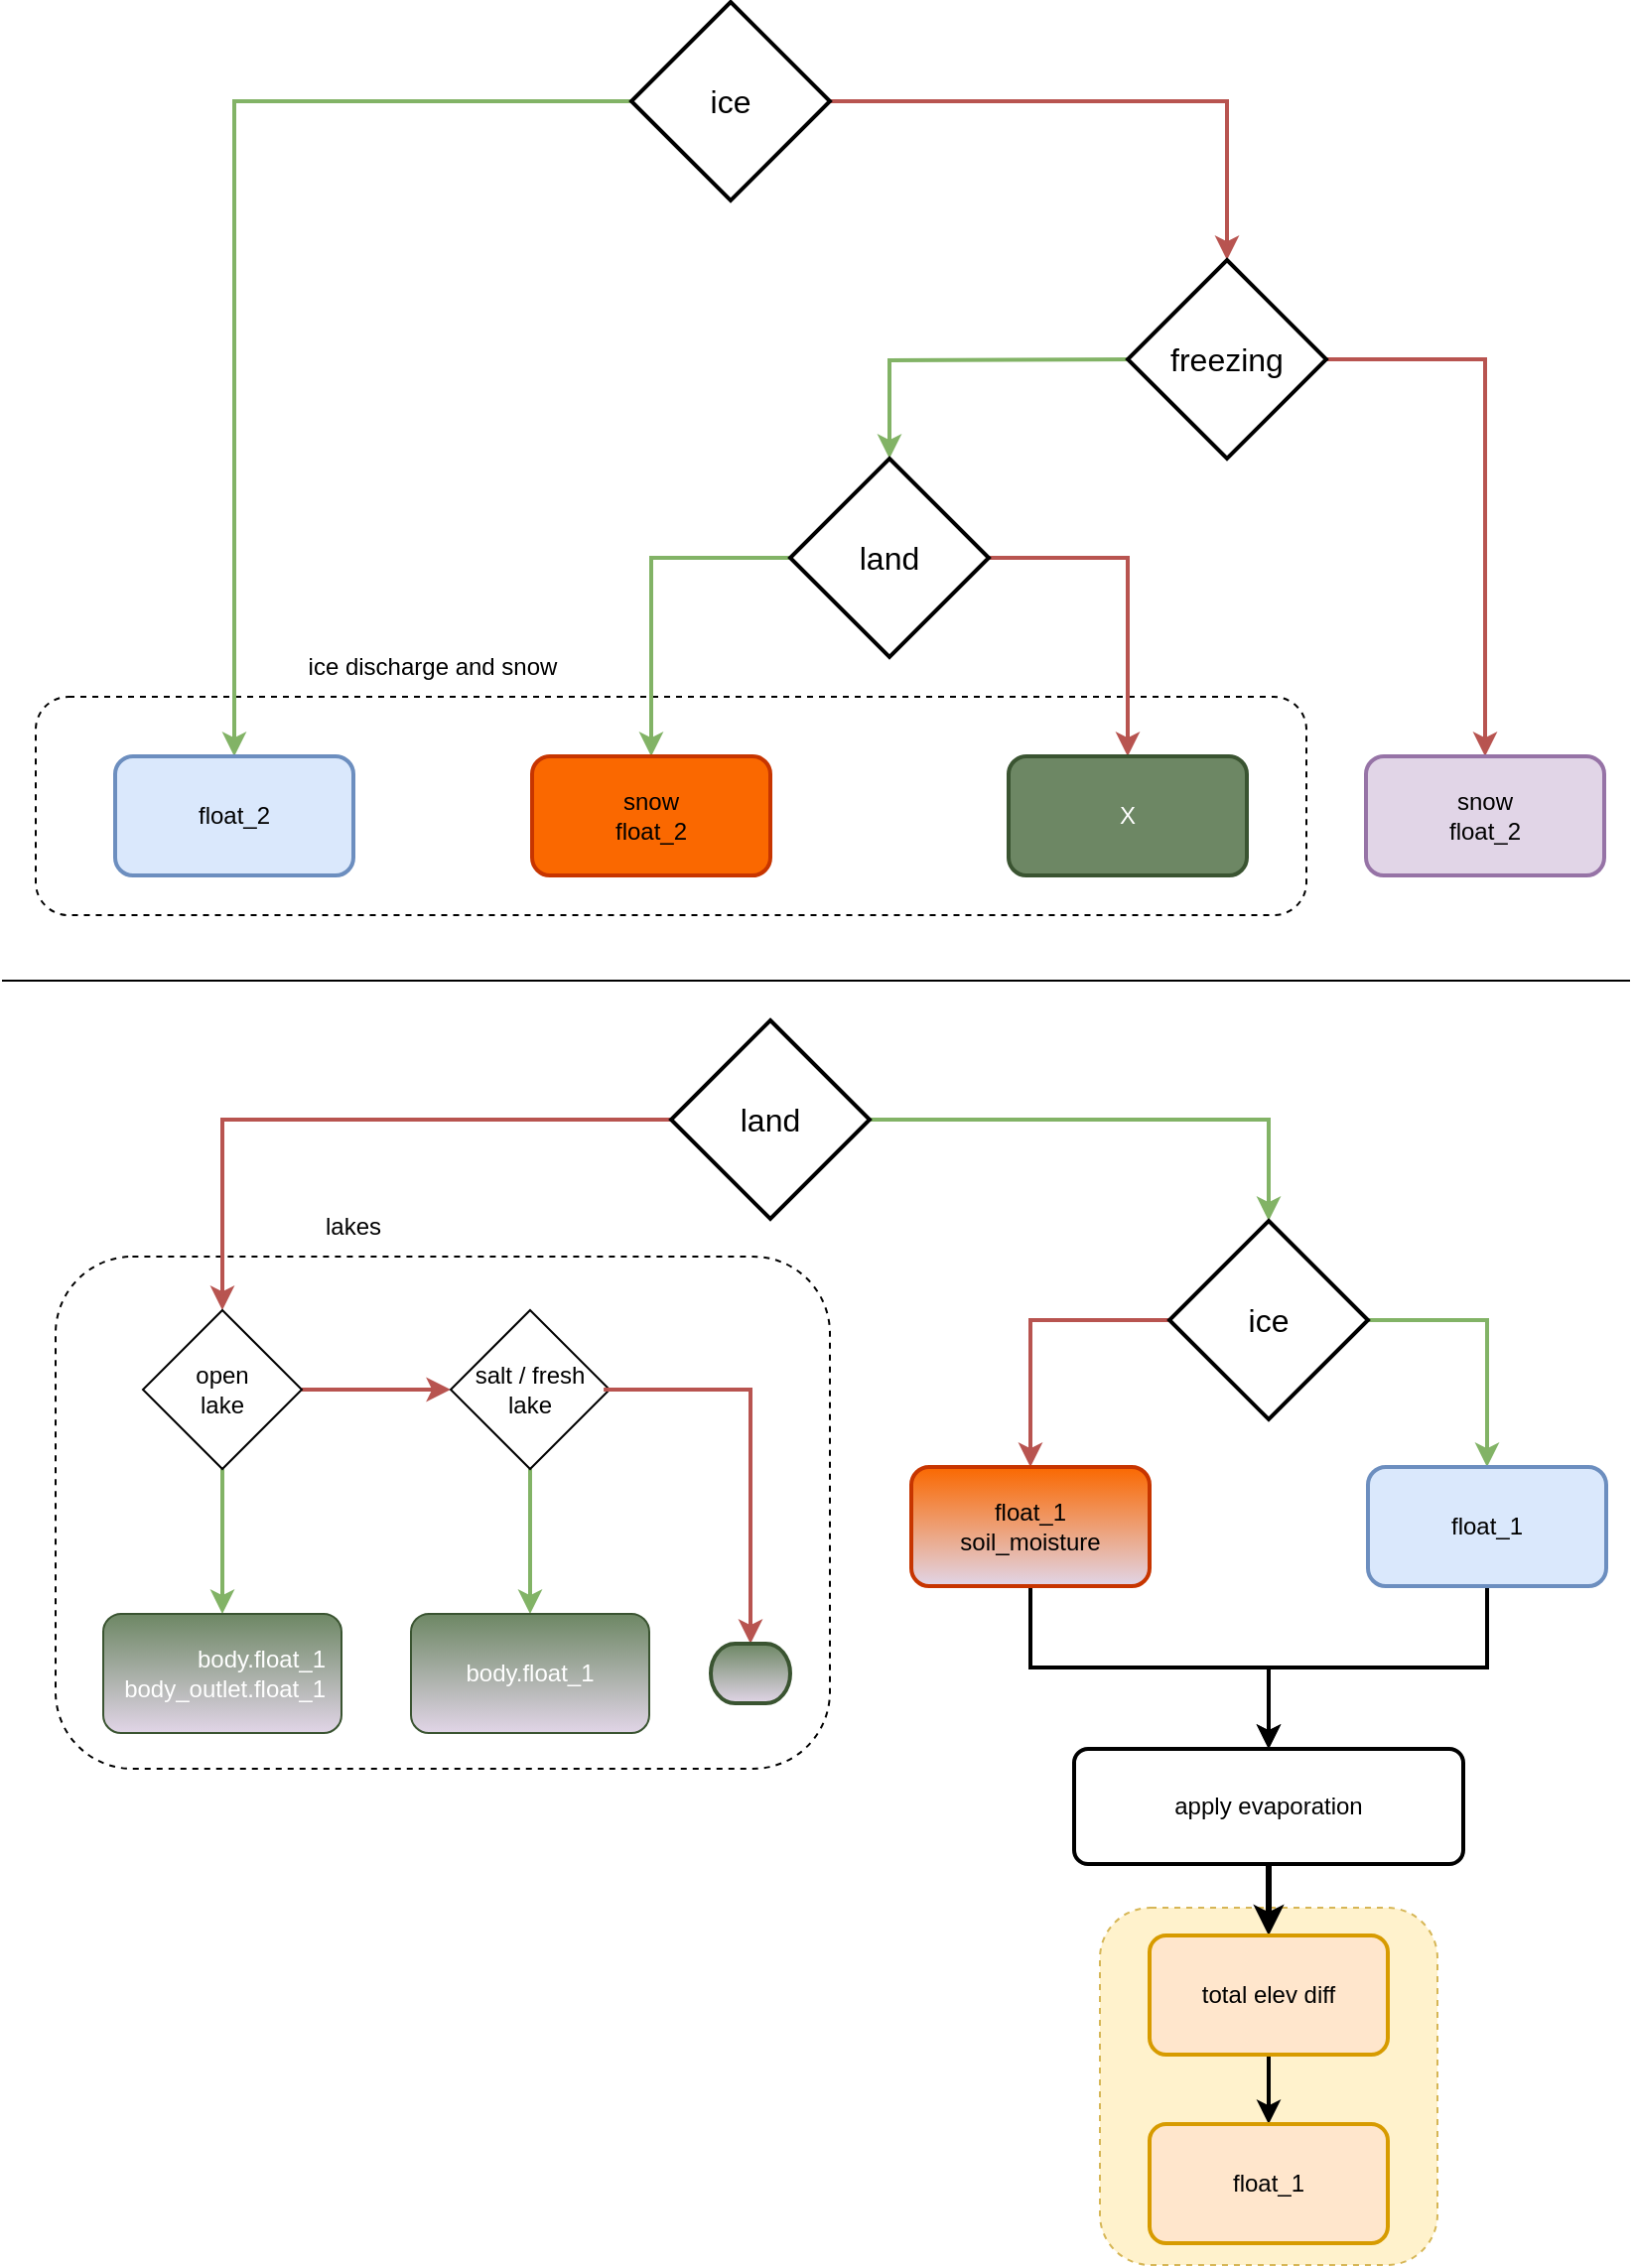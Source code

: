 <mxfile version="24.4.13" type="device">
  <diagram name="Page-1" id="IPIpmYKyVzIDAhs6suU4">
    <mxGraphModel dx="932" dy="1280" grid="1" gridSize="10" guides="1" tooltips="1" connect="1" arrows="1" fold="1" page="1" pageScale="1" pageWidth="827" pageHeight="1169" math="0" shadow="0">
      <root>
        <mxCell id="0" />
        <mxCell id="1" parent="0" />
        <mxCell id="JlKFFNj5FTMACTj_I9c_-14" value="" style="rounded=1;whiteSpace=wrap;html=1;dashed=1;fillColor=#fff2cc;strokeColor=#d6b656;" vertex="1" parent="1">
          <mxGeometry x="556" y="980" width="170" height="180" as="geometry" />
        </mxCell>
        <mxCell id="JlKFFNj5FTMACTj_I9c_-12" value="" style="rounded=1;whiteSpace=wrap;html=1;fillColor=none;dashed=1;" vertex="1" parent="1">
          <mxGeometry x="30" y="652" width="390" height="258" as="geometry" />
        </mxCell>
        <mxCell id="3NMlw_gwiCcfjS7h7Ogy-22" value="" style="rounded=1;whiteSpace=wrap;html=1;dashed=1;fillColor=none;" parent="1" vertex="1">
          <mxGeometry x="20" y="370" width="640" height="110" as="geometry" />
        </mxCell>
        <mxCell id="3NMlw_gwiCcfjS7h7Ogy-3" value="" style="edgeStyle=orthogonalEdgeStyle;rounded=0;orthogonalLoop=1;jettySize=auto;html=1;fillColor=#d5e8d4;strokeColor=#82b366;strokeWidth=2;" parent="1" source="3NMlw_gwiCcfjS7h7Ogy-1" target="3NMlw_gwiCcfjS7h7Ogy-2" edge="1">
          <mxGeometry relative="1" as="geometry" />
        </mxCell>
        <mxCell id="3NMlw_gwiCcfjS7h7Ogy-5" value="" style="edgeStyle=orthogonalEdgeStyle;rounded=0;orthogonalLoop=1;jettySize=auto;html=1;entryX=0.5;entryY=0;entryDx=0;entryDy=0;entryPerimeter=0;fillColor=#f8cecc;strokeColor=#b85450;strokeWidth=2;" parent="1" source="3NMlw_gwiCcfjS7h7Ogy-1" target="3NMlw_gwiCcfjS7h7Ogy-4" edge="1">
          <mxGeometry relative="1" as="geometry" />
        </mxCell>
        <mxCell id="3NMlw_gwiCcfjS7h7Ogy-1" value="&lt;font style=&quot;font-size: 16px;&quot;&gt;ice&lt;/font&gt;" style="strokeWidth=2;html=1;shape=mxgraph.flowchart.decision;whiteSpace=wrap;" parent="1" vertex="1">
          <mxGeometry x="320" y="20" width="100" height="100" as="geometry" />
        </mxCell>
        <mxCell id="3NMlw_gwiCcfjS7h7Ogy-2" value="float_2" style="whiteSpace=wrap;html=1;strokeWidth=2;strokeColor=#6c8ebf;rounded=1;fillColor=#dae8fc;" parent="1" vertex="1">
          <mxGeometry x="60" y="400" width="120" height="60" as="geometry" />
        </mxCell>
        <mxCell id="3NMlw_gwiCcfjS7h7Ogy-9" value="" style="edgeStyle=orthogonalEdgeStyle;rounded=0;orthogonalLoop=1;jettySize=auto;html=1;entryX=0.5;entryY=0;entryDx=0;entryDy=0;entryPerimeter=0;fillColor=#d5e8d4;strokeColor=#82b366;exitX=0;exitY=0.5;exitDx=0;exitDy=0;exitPerimeter=0;strokeWidth=2;" parent="1" target="3NMlw_gwiCcfjS7h7Ogy-8" edge="1">
          <mxGeometry relative="1" as="geometry">
            <mxPoint x="580" y="200" as="sourcePoint" />
          </mxGeometry>
        </mxCell>
        <mxCell id="3NMlw_gwiCcfjS7h7Ogy-11" value="" style="edgeStyle=orthogonalEdgeStyle;rounded=0;orthogonalLoop=1;jettySize=auto;html=1;exitX=1;exitY=0.5;exitDx=0;exitDy=0;exitPerimeter=0;fillColor=#f8cecc;strokeColor=#b85450;strokeWidth=2;" parent="1" source="3NMlw_gwiCcfjS7h7Ogy-4" target="3NMlw_gwiCcfjS7h7Ogy-10" edge="1">
          <mxGeometry relative="1" as="geometry" />
        </mxCell>
        <mxCell id="3NMlw_gwiCcfjS7h7Ogy-4" value="&lt;font style=&quot;font-size: 16px;&quot;&gt;freezing&lt;/font&gt;" style="strokeWidth=2;html=1;shape=mxgraph.flowchart.decision;whiteSpace=wrap;" parent="1" vertex="1">
          <mxGeometry x="570" y="150" width="100" height="100" as="geometry" />
        </mxCell>
        <mxCell id="3NMlw_gwiCcfjS7h7Ogy-13" value="" style="edgeStyle=orthogonalEdgeStyle;rounded=0;orthogonalLoop=1;jettySize=auto;html=1;fillColor=#d5e8d4;strokeColor=#82b366;strokeWidth=2;" parent="1" source="3NMlw_gwiCcfjS7h7Ogy-8" target="3NMlw_gwiCcfjS7h7Ogy-12" edge="1">
          <mxGeometry relative="1" as="geometry" />
        </mxCell>
        <mxCell id="3NMlw_gwiCcfjS7h7Ogy-17" value="" style="edgeStyle=orthogonalEdgeStyle;rounded=0;orthogonalLoop=1;jettySize=auto;html=1;fillColor=#f8cecc;strokeColor=#b85450;strokeWidth=2;" parent="1" source="3NMlw_gwiCcfjS7h7Ogy-8" target="3NMlw_gwiCcfjS7h7Ogy-16" edge="1">
          <mxGeometry relative="1" as="geometry" />
        </mxCell>
        <mxCell id="3NMlw_gwiCcfjS7h7Ogy-8" value="&lt;font style=&quot;font-size: 16px;&quot;&gt;land&lt;/font&gt;" style="strokeWidth=2;html=1;shape=mxgraph.flowchart.decision;whiteSpace=wrap;" parent="1" vertex="1">
          <mxGeometry x="400" y="250" width="100" height="100" as="geometry" />
        </mxCell>
        <mxCell id="3NMlw_gwiCcfjS7h7Ogy-10" value="&lt;div&gt;snow&lt;/div&gt;&lt;div&gt;float_2&lt;br&gt;&lt;/div&gt;" style="whiteSpace=wrap;html=1;strokeWidth=2;rounded=1;fillColor=#e1d5e7;strokeColor=#9673a6;" parent="1" vertex="1">
          <mxGeometry x="690" y="400" width="120" height="60" as="geometry" />
        </mxCell>
        <mxCell id="3NMlw_gwiCcfjS7h7Ogy-12" value="&lt;div&gt;snow&lt;/div&gt;&lt;div&gt;float_2&lt;br&gt;&lt;/div&gt;" style="whiteSpace=wrap;html=1;strokeWidth=2;rounded=1;fillColor=#fa6800;strokeColor=#C73500;fontColor=#000000;align=center;spacingRight=0;" parent="1" vertex="1">
          <mxGeometry x="270" y="400" width="120" height="60" as="geometry" />
        </mxCell>
        <mxCell id="3NMlw_gwiCcfjS7h7Ogy-16" value="X" style="rounded=1;whiteSpace=wrap;html=1;strokeWidth=2;fillColor=#6d8764;strokeColor=#3A5431;fontColor=#ffffff;" parent="1" vertex="1">
          <mxGeometry x="510" y="400" width="120" height="60" as="geometry" />
        </mxCell>
        <mxCell id="3NMlw_gwiCcfjS7h7Ogy-23" value="ice discharge and snow" style="text;html=1;align=center;verticalAlign=middle;whiteSpace=wrap;rounded=0;fillColor=none;strokeColor=none;" parent="1" vertex="1">
          <mxGeometry x="150" y="340" width="140" height="30" as="geometry" />
        </mxCell>
        <mxCell id="3NMlw_gwiCcfjS7h7Ogy-24" value="" style="endArrow=none;html=1;rounded=0;" parent="1" edge="1">
          <mxGeometry width="50" height="50" relative="1" as="geometry">
            <mxPoint x="3" y="513" as="sourcePoint" />
            <mxPoint x="823" y="513" as="targetPoint" />
          </mxGeometry>
        </mxCell>
        <mxCell id="3NMlw_gwiCcfjS7h7Ogy-27" value="" style="edgeStyle=orthogonalEdgeStyle;rounded=0;orthogonalLoop=1;jettySize=auto;html=1;exitX=0;exitY=0.5;exitDx=0;exitDy=0;exitPerimeter=0;fillColor=#f8cecc;strokeColor=#b85450;strokeWidth=2;" parent="1" source="3NMlw_gwiCcfjS7h7Ogy-25" target="JlKFFNj5FTMACTj_I9c_-1" edge="1">
          <mxGeometry relative="1" as="geometry">
            <mxPoint x="120" y="758" as="targetPoint" />
          </mxGeometry>
        </mxCell>
        <mxCell id="3NMlw_gwiCcfjS7h7Ogy-29" value="" style="edgeStyle=orthogonalEdgeStyle;rounded=0;orthogonalLoop=1;jettySize=auto;html=1;exitX=1;exitY=0.5;exitDx=0;exitDy=0;exitPerimeter=0;fillColor=#d5e8d4;strokeColor=#82b366;strokeWidth=2;" parent="1" source="3NMlw_gwiCcfjS7h7Ogy-25" target="3NMlw_gwiCcfjS7h7Ogy-28" edge="1">
          <mxGeometry relative="1" as="geometry" />
        </mxCell>
        <mxCell id="3NMlw_gwiCcfjS7h7Ogy-25" value="&lt;font style=&quot;font-size: 16px;&quot;&gt;land&lt;/font&gt;" style="strokeWidth=2;html=1;shape=mxgraph.flowchart.decision;whiteSpace=wrap;" parent="1" vertex="1">
          <mxGeometry x="340" y="533" width="100" height="100" as="geometry" />
        </mxCell>
        <mxCell id="3NMlw_gwiCcfjS7h7Ogy-31" value="" style="edgeStyle=orthogonalEdgeStyle;rounded=0;orthogonalLoop=1;jettySize=auto;html=1;fillColor=#f8cecc;strokeColor=#b85450;strokeWidth=2;" parent="1" source="3NMlw_gwiCcfjS7h7Ogy-28" target="3NMlw_gwiCcfjS7h7Ogy-30" edge="1">
          <mxGeometry relative="1" as="geometry" />
        </mxCell>
        <mxCell id="3NMlw_gwiCcfjS7h7Ogy-33" value="" style="edgeStyle=orthogonalEdgeStyle;rounded=0;orthogonalLoop=1;jettySize=auto;html=1;exitX=1;exitY=0.5;exitDx=0;exitDy=0;exitPerimeter=0;fillColor=#d5e8d4;strokeColor=#82b366;strokeWidth=2;" parent="1" source="3NMlw_gwiCcfjS7h7Ogy-28" target="3NMlw_gwiCcfjS7h7Ogy-32" edge="1">
          <mxGeometry relative="1" as="geometry" />
        </mxCell>
        <mxCell id="3NMlw_gwiCcfjS7h7Ogy-28" value="&lt;font style=&quot;font-size: 16px;&quot;&gt;&lt;font style=&quot;font-size: 16px;&quot;&gt;ice&lt;/font&gt;&lt;/font&gt;" style="strokeWidth=2;html=1;shape=mxgraph.flowchart.decision;whiteSpace=wrap;" parent="1" vertex="1">
          <mxGeometry x="591" y="634" width="100" height="100" as="geometry" />
        </mxCell>
        <mxCell id="3NMlw_gwiCcfjS7h7Ogy-38" style="edgeStyle=orthogonalEdgeStyle;rounded=0;orthogonalLoop=1;jettySize=auto;html=1;exitX=0.5;exitY=1;exitDx=0;exitDy=0;entryX=0.5;entryY=0;entryDx=0;entryDy=0;strokeWidth=2;" parent="1" source="3NMlw_gwiCcfjS7h7Ogy-30" target="3NMlw_gwiCcfjS7h7Ogy-36" edge="1">
          <mxGeometry relative="1" as="geometry">
            <mxPoint x="455" y="890" as="targetPoint" />
          </mxGeometry>
        </mxCell>
        <mxCell id="3NMlw_gwiCcfjS7h7Ogy-30" value="&lt;div&gt;float_1&lt;div&gt;soil_moisture&lt;br&gt;&lt;/div&gt;&lt;/div&gt;" style="rounded=1;whiteSpace=wrap;html=1;strokeWidth=2;fillColor=#fa6800;strokeColor=#C73500;fontColor=#000000;gradientColor=#E1D5E7;" parent="1" vertex="1">
          <mxGeometry x="461" y="758" width="120" height="60" as="geometry" />
        </mxCell>
        <mxCell id="3NMlw_gwiCcfjS7h7Ogy-39" style="edgeStyle=orthogonalEdgeStyle;rounded=0;orthogonalLoop=1;jettySize=auto;html=1;exitX=0.5;exitY=1;exitDx=0;exitDy=0;strokeWidth=2;entryX=0.5;entryY=0;entryDx=0;entryDy=0;" parent="1" source="3NMlw_gwiCcfjS7h7Ogy-32" edge="1" target="3NMlw_gwiCcfjS7h7Ogy-36">
          <mxGeometry relative="1" as="geometry">
            <mxPoint x="455" y="900" as="targetPoint" />
          </mxGeometry>
        </mxCell>
        <mxCell id="3NMlw_gwiCcfjS7h7Ogy-32" value="&lt;div&gt;float_1&lt;/div&gt;" style="rounded=1;whiteSpace=wrap;html=1;strokeWidth=2;fillColor=#dae8fc;strokeColor=#6c8ebf;" parent="1" vertex="1">
          <mxGeometry x="691" y="758" width="120" height="60" as="geometry" />
        </mxCell>
        <mxCell id="3NMlw_gwiCcfjS7h7Ogy-35" value="lakes" style="text;html=1;align=center;verticalAlign=middle;whiteSpace=wrap;rounded=0;" parent="1" vertex="1">
          <mxGeometry x="150" y="622" width="60" height="30" as="geometry" />
        </mxCell>
        <mxCell id="3NMlw_gwiCcfjS7h7Ogy-41" value="" style="edgeStyle=orthogonalEdgeStyle;rounded=0;orthogonalLoop=1;jettySize=auto;html=1;strokeWidth=3;" parent="1" source="3NMlw_gwiCcfjS7h7Ogy-36" target="3NMlw_gwiCcfjS7h7Ogy-40" edge="1">
          <mxGeometry relative="1" as="geometry" />
        </mxCell>
        <mxCell id="3NMlw_gwiCcfjS7h7Ogy-36" value="apply evaporation" style="rounded=1;whiteSpace=wrap;html=1;absoluteArcSize=1;arcSize=14;strokeWidth=2;" parent="1" vertex="1">
          <mxGeometry x="543" y="900" width="196" height="58" as="geometry" />
        </mxCell>
        <mxCell id="3NMlw_gwiCcfjS7h7Ogy-43" value="" style="edgeStyle=orthogonalEdgeStyle;rounded=0;orthogonalLoop=1;jettySize=auto;html=1;strokeWidth=2;" parent="1" source="3NMlw_gwiCcfjS7h7Ogy-40" target="3NMlw_gwiCcfjS7h7Ogy-42" edge="1">
          <mxGeometry relative="1" as="geometry" />
        </mxCell>
        <mxCell id="3NMlw_gwiCcfjS7h7Ogy-40" value="total elev diff" style="rounded=1;whiteSpace=wrap;html=1;arcSize=14;strokeWidth=2;fillColor=#ffe6cc;strokeColor=#d79b00;" parent="1" vertex="1">
          <mxGeometry x="581" y="994" width="120" height="60" as="geometry" />
        </mxCell>
        <mxCell id="3NMlw_gwiCcfjS7h7Ogy-42" value="float_1" style="rounded=1;whiteSpace=wrap;html=1;fillColor=#ffe6cc;strokeColor=#d79b00;arcSize=14;strokeWidth=2;" parent="1" vertex="1">
          <mxGeometry x="581" y="1089" width="120" height="60" as="geometry" />
        </mxCell>
        <mxCell id="JlKFFNj5FTMACTj_I9c_-3" value="" style="edgeStyle=orthogonalEdgeStyle;rounded=0;orthogonalLoop=1;jettySize=auto;html=1;fillColor=#d5e8d4;strokeColor=#82b366;strokeWidth=2;" edge="1" parent="1" source="JlKFFNj5FTMACTj_I9c_-1" target="JlKFFNj5FTMACTj_I9c_-2">
          <mxGeometry relative="1" as="geometry" />
        </mxCell>
        <mxCell id="JlKFFNj5FTMACTj_I9c_-5" value="" style="edgeStyle=orthogonalEdgeStyle;rounded=0;orthogonalLoop=1;jettySize=auto;html=1;fillColor=#f8cecc;strokeColor=#b85450;strokeWidth=2;" edge="1" parent="1" source="JlKFFNj5FTMACTj_I9c_-1" target="JlKFFNj5FTMACTj_I9c_-4">
          <mxGeometry relative="1" as="geometry" />
        </mxCell>
        <mxCell id="JlKFFNj5FTMACTj_I9c_-1" value="&lt;div&gt;open&lt;/div&gt;&lt;div&gt;lake&lt;br&gt;&lt;/div&gt;" style="rhombus;whiteSpace=wrap;html=1;" vertex="1" parent="1">
          <mxGeometry x="74" y="679" width="80" height="80" as="geometry" />
        </mxCell>
        <mxCell id="JlKFFNj5FTMACTj_I9c_-2" value="&lt;div&gt;body.float_1&lt;/div&gt;&lt;div&gt;body_outlet.float_1&lt;br&gt;&lt;/div&gt;" style="rounded=1;whiteSpace=wrap;html=1;fillColor=#6d8764;fontColor=#ffffff;strokeColor=#3A5431;gradientColor=#E1D5E7;align=right;spacingRight=6;" vertex="1" parent="1">
          <mxGeometry x="54" y="832" width="120" height="60" as="geometry" />
        </mxCell>
        <mxCell id="JlKFFNj5FTMACTj_I9c_-9" value="" style="edgeStyle=orthogonalEdgeStyle;rounded=0;orthogonalLoop=1;jettySize=auto;html=1;fillColor=#d5e8d4;strokeColor=#82b366;strokeWidth=2;" edge="1" parent="1" source="JlKFFNj5FTMACTj_I9c_-4" target="JlKFFNj5FTMACTj_I9c_-8">
          <mxGeometry relative="1" as="geometry" />
        </mxCell>
        <mxCell id="JlKFFNj5FTMACTj_I9c_-4" value="salt / fresh&lt;br&gt;&lt;div&gt;lake&lt;/div&gt;" style="rhombus;whiteSpace=wrap;html=1;" vertex="1" parent="1">
          <mxGeometry x="229" y="679" width="80" height="80" as="geometry" />
        </mxCell>
        <mxCell id="JlKFFNj5FTMACTj_I9c_-8" value="body.float_1" style="rounded=1;whiteSpace=wrap;html=1;fillColor=#6d8764;fontColor=#ffffff;strokeColor=#3A5431;gradientColor=#E1D5E7;" vertex="1" parent="1">
          <mxGeometry x="209" y="832" width="120" height="60" as="geometry" />
        </mxCell>
        <mxCell id="JlKFFNj5FTMACTj_I9c_-13" value="" style="edgeStyle=orthogonalEdgeStyle;rounded=0;orthogonalLoop=1;jettySize=auto;html=1;fillColor=#f8cecc;strokeColor=#b85450;strokeWidth=2;entryDx=0;entryDy=0;entryPerimeter=0;exitX=0.963;exitY=0.5;exitDx=0;exitDy=0;exitPerimeter=0;entryX=0.5;entryY=0;" edge="1" parent="1" source="JlKFFNj5FTMACTj_I9c_-4" target="JlKFFNj5FTMACTj_I9c_-15">
          <mxGeometry relative="1" as="geometry">
            <mxPoint x="311" y="719" as="sourcePoint" />
            <mxPoint x="388" y="840" as="targetPoint" />
          </mxGeometry>
        </mxCell>
        <mxCell id="JlKFFNj5FTMACTj_I9c_-15" value="" style="strokeWidth=2;html=1;shape=mxgraph.flowchart.terminator;whiteSpace=wrap;fillColor=#6d8764;fontColor=#ffffff;strokeColor=#3A5431;gradientColor=#E1D5E7;" vertex="1" parent="1">
          <mxGeometry x="360" y="847" width="40" height="30" as="geometry" />
        </mxCell>
      </root>
    </mxGraphModel>
  </diagram>
</mxfile>

